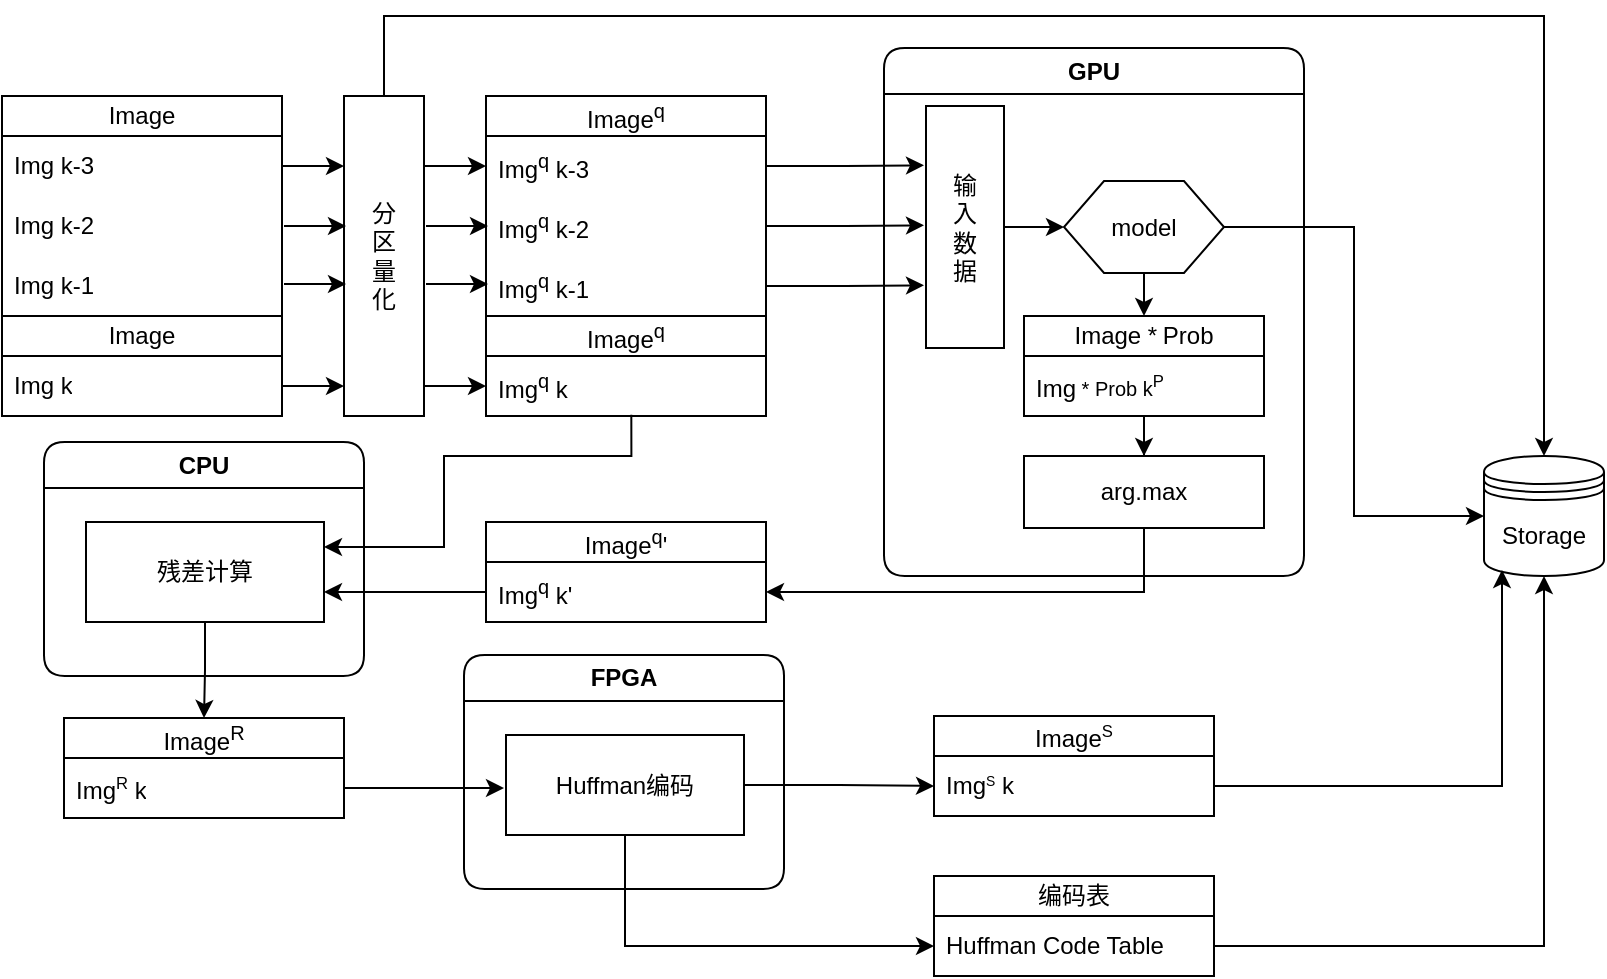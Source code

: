 <mxfile version="21.1.1" type="github">
  <diagram name="Page-1" id="8ce9d11a-91a2-4d17-14d8-a56ed91bf033">
    <mxGraphModel dx="875" dy="457" grid="1" gridSize="10" guides="1" tooltips="1" connect="1" arrows="1" fold="1" page="1" pageScale="1" pageWidth="1100" pageHeight="850" background="none" math="0" shadow="0">
      <root>
        <mxCell id="0" />
        <mxCell id="1" parent="0" />
        <mxCell id="FNZ7fBpOuX21M7Q4hbkI-1" value="Image&lt;sup&gt;q&lt;/sup&gt;" style="swimlane;fontStyle=0;childLayout=stackLayout;horizontal=1;startSize=20;horizontalStack=0;resizeParent=1;resizeParentMax=0;resizeLast=0;collapsible=1;marginBottom=0;whiteSpace=wrap;html=1;" vertex="1" parent="1">
          <mxGeometry x="271" y="120" width="140" height="110" as="geometry">
            <mxRectangle x="270" y="120" width="80" height="30" as="alternateBounds" />
          </mxGeometry>
        </mxCell>
        <mxCell id="FNZ7fBpOuX21M7Q4hbkI-48" style="edgeStyle=orthogonalEdgeStyle;rounded=0;orthogonalLoop=1;jettySize=auto;html=1;exitX=1;exitY=0.5;exitDx=0;exitDy=0;" edge="1" parent="FNZ7fBpOuX21M7Q4hbkI-1" source="FNZ7fBpOuX21M7Q4hbkI-2">
          <mxGeometry relative="1" as="geometry">
            <mxPoint x="219" y="34.667" as="targetPoint" />
          </mxGeometry>
        </mxCell>
        <mxCell id="FNZ7fBpOuX21M7Q4hbkI-2" value="Img&lt;sup&gt;q&lt;/sup&gt; k-3" style="text;strokeColor=none;fillColor=none;align=left;verticalAlign=middle;spacingLeft=4;spacingRight=4;overflow=hidden;points=[[0,0.5],[1,0.5]];portConstraint=eastwest;rotatable=0;whiteSpace=wrap;html=1;" vertex="1" parent="FNZ7fBpOuX21M7Q4hbkI-1">
          <mxGeometry y="20" width="140" height="30" as="geometry" />
        </mxCell>
        <mxCell id="FNZ7fBpOuX21M7Q4hbkI-47" style="edgeStyle=orthogonalEdgeStyle;rounded=0;orthogonalLoop=1;jettySize=auto;html=1;exitX=1;exitY=0.5;exitDx=0;exitDy=0;" edge="1" parent="FNZ7fBpOuX21M7Q4hbkI-1" source="FNZ7fBpOuX21M7Q4hbkI-3">
          <mxGeometry relative="1" as="geometry">
            <mxPoint x="219" y="64.667" as="targetPoint" />
          </mxGeometry>
        </mxCell>
        <mxCell id="FNZ7fBpOuX21M7Q4hbkI-3" value="Img&lt;sup&gt;q&lt;/sup&gt; k-2" style="text;strokeColor=none;fillColor=none;align=left;verticalAlign=middle;spacingLeft=4;spacingRight=4;overflow=hidden;points=[[0,0.5],[1,0.5]];portConstraint=eastwest;rotatable=0;whiteSpace=wrap;html=1;" vertex="1" parent="FNZ7fBpOuX21M7Q4hbkI-1">
          <mxGeometry y="50" width="140" height="30" as="geometry" />
        </mxCell>
        <mxCell id="FNZ7fBpOuX21M7Q4hbkI-46" style="edgeStyle=orthogonalEdgeStyle;rounded=0;orthogonalLoop=1;jettySize=auto;html=1;exitX=1;exitY=0.5;exitDx=0;exitDy=0;" edge="1" parent="FNZ7fBpOuX21M7Q4hbkI-1" source="FNZ7fBpOuX21M7Q4hbkI-4">
          <mxGeometry relative="1" as="geometry">
            <mxPoint x="219" y="94.667" as="targetPoint" />
          </mxGeometry>
        </mxCell>
        <mxCell id="FNZ7fBpOuX21M7Q4hbkI-4" value="Img&lt;sup&gt;q&lt;/sup&gt; k-1" style="text;strokeColor=none;fillColor=none;align=left;verticalAlign=middle;spacingLeft=4;spacingRight=4;overflow=hidden;points=[[0,0.5],[1,0.5]];portConstraint=eastwest;rotatable=0;whiteSpace=wrap;html=1;" vertex="1" parent="FNZ7fBpOuX21M7Q4hbkI-1">
          <mxGeometry y="80" width="140" height="30" as="geometry" />
        </mxCell>
        <mxCell id="FNZ7fBpOuX21M7Q4hbkI-6" value="Image" style="swimlane;fontStyle=0;childLayout=stackLayout;horizontal=1;startSize=20;horizontalStack=0;resizeParent=1;resizeParentMax=0;resizeLast=0;collapsible=1;marginBottom=0;whiteSpace=wrap;html=1;" vertex="1" parent="1">
          <mxGeometry x="29" y="120" width="140" height="110" as="geometry">
            <mxRectangle x="270" y="120" width="80" height="30" as="alternateBounds" />
          </mxGeometry>
        </mxCell>
        <mxCell id="FNZ7fBpOuX21M7Q4hbkI-7" value="Img k-3" style="text;strokeColor=none;fillColor=none;align=left;verticalAlign=middle;spacingLeft=4;spacingRight=4;overflow=hidden;points=[[0,0.5],[1,0.5]];portConstraint=eastwest;rotatable=0;whiteSpace=wrap;html=1;" vertex="1" parent="FNZ7fBpOuX21M7Q4hbkI-6">
          <mxGeometry y="20" width="140" height="30" as="geometry" />
        </mxCell>
        <mxCell id="FNZ7fBpOuX21M7Q4hbkI-8" value="Img k-2" style="text;strokeColor=none;fillColor=none;align=left;verticalAlign=middle;spacingLeft=4;spacingRight=4;overflow=hidden;points=[[0,0.5],[1,0.5]];portConstraint=eastwest;rotatable=0;whiteSpace=wrap;html=1;" vertex="1" parent="FNZ7fBpOuX21M7Q4hbkI-6">
          <mxGeometry y="50" width="140" height="30" as="geometry" />
        </mxCell>
        <mxCell id="FNZ7fBpOuX21M7Q4hbkI-9" value="Img k-1" style="text;strokeColor=none;fillColor=none;align=left;verticalAlign=middle;spacingLeft=4;spacingRight=4;overflow=hidden;points=[[0,0.5],[1,0.5]];portConstraint=eastwest;rotatable=0;whiteSpace=wrap;html=1;" vertex="1" parent="FNZ7fBpOuX21M7Q4hbkI-6">
          <mxGeometry y="80" width="140" height="30" as="geometry" />
        </mxCell>
        <mxCell id="FNZ7fBpOuX21M7Q4hbkI-78" style="edgeStyle=orthogonalEdgeStyle;rounded=0;orthogonalLoop=1;jettySize=auto;html=1;exitX=0.5;exitY=0;exitDx=0;exitDy=0;entryX=0.5;entryY=0;entryDx=0;entryDy=0;" edge="1" parent="1" source="FNZ7fBpOuX21M7Q4hbkI-10" target="FNZ7fBpOuX21M7Q4hbkI-75">
          <mxGeometry relative="1" as="geometry">
            <Array as="points">
              <mxPoint x="220" y="80" />
              <mxPoint x="800" y="80" />
            </Array>
          </mxGeometry>
        </mxCell>
        <mxCell id="FNZ7fBpOuX21M7Q4hbkI-10" value="分&lt;br&gt;区&lt;br&gt;量&lt;br&gt;化" style="rounded=0;whiteSpace=wrap;html=1;" vertex="1" parent="1">
          <mxGeometry x="200" y="120" width="40" height="160" as="geometry" />
        </mxCell>
        <mxCell id="FNZ7fBpOuX21M7Q4hbkI-11" value="" style="endArrow=classic;html=1;rounded=0;exitX=1;exitY=0.5;exitDx=0;exitDy=0;" edge="1" parent="1" source="FNZ7fBpOuX21M7Q4hbkI-7">
          <mxGeometry width="50" height="50" relative="1" as="geometry">
            <mxPoint x="440" y="230" as="sourcePoint" />
            <mxPoint x="200" y="155" as="targetPoint" />
          </mxGeometry>
        </mxCell>
        <mxCell id="FNZ7fBpOuX21M7Q4hbkI-12" value="" style="endArrow=classic;html=1;rounded=0;exitX=1;exitY=0.5;exitDx=0;exitDy=0;" edge="1" parent="1">
          <mxGeometry width="50" height="50" relative="1" as="geometry">
            <mxPoint x="170" y="185" as="sourcePoint" />
            <mxPoint x="201" y="185" as="targetPoint" />
          </mxGeometry>
        </mxCell>
        <mxCell id="FNZ7fBpOuX21M7Q4hbkI-13" value="" style="endArrow=classic;html=1;rounded=0;exitX=1;exitY=0.5;exitDx=0;exitDy=0;" edge="1" parent="1">
          <mxGeometry width="50" height="50" relative="1" as="geometry">
            <mxPoint x="170" y="214" as="sourcePoint" />
            <mxPoint x="201" y="214" as="targetPoint" />
          </mxGeometry>
        </mxCell>
        <mxCell id="FNZ7fBpOuX21M7Q4hbkI-14" value="" style="endArrow=classic;html=1;rounded=0;exitX=1;exitY=0.5;exitDx=0;exitDy=0;" edge="1" parent="1">
          <mxGeometry width="50" height="50" relative="1" as="geometry">
            <mxPoint x="240" y="155" as="sourcePoint" />
            <mxPoint x="271" y="155" as="targetPoint" />
          </mxGeometry>
        </mxCell>
        <mxCell id="FNZ7fBpOuX21M7Q4hbkI-15" value="" style="endArrow=classic;html=1;rounded=0;exitX=1;exitY=0.5;exitDx=0;exitDy=0;" edge="1" parent="1">
          <mxGeometry width="50" height="50" relative="1" as="geometry">
            <mxPoint x="241" y="185" as="sourcePoint" />
            <mxPoint x="272" y="185" as="targetPoint" />
          </mxGeometry>
        </mxCell>
        <mxCell id="FNZ7fBpOuX21M7Q4hbkI-16" value="" style="endArrow=classic;html=1;rounded=0;exitX=1;exitY=0.5;exitDx=0;exitDy=0;" edge="1" parent="1">
          <mxGeometry width="50" height="50" relative="1" as="geometry">
            <mxPoint x="241" y="214" as="sourcePoint" />
            <mxPoint x="272" y="214" as="targetPoint" />
          </mxGeometry>
        </mxCell>
        <mxCell id="FNZ7fBpOuX21M7Q4hbkI-62" style="edgeStyle=orthogonalEdgeStyle;rounded=0;orthogonalLoop=1;jettySize=auto;html=1;entryX=1;entryY=0.25;entryDx=0;entryDy=0;exitX=0.519;exitY=0.978;exitDx=0;exitDy=0;exitPerimeter=0;" edge="1" parent="1" source="FNZ7fBpOuX21M7Q4hbkI-19" target="FNZ7fBpOuX21M7Q4hbkI-59">
          <mxGeometry relative="1" as="geometry">
            <Array as="points">
              <mxPoint x="344" y="300" />
              <mxPoint x="250" y="300" />
              <mxPoint x="250" y="346" />
            </Array>
          </mxGeometry>
        </mxCell>
        <mxCell id="FNZ7fBpOuX21M7Q4hbkI-18" value="Image&lt;sup&gt;q&lt;/sup&gt;" style="swimlane;fontStyle=0;childLayout=stackLayout;horizontal=1;startSize=20;horizontalStack=0;resizeParent=1;resizeParentMax=0;resizeLast=0;collapsible=1;marginBottom=0;whiteSpace=wrap;html=1;" vertex="1" parent="1">
          <mxGeometry x="271" y="230" width="140" height="50" as="geometry">
            <mxRectangle x="270" y="120" width="80" height="30" as="alternateBounds" />
          </mxGeometry>
        </mxCell>
        <mxCell id="FNZ7fBpOuX21M7Q4hbkI-22" value="Image" style="swimlane;fontStyle=0;childLayout=stackLayout;horizontal=1;startSize=20;horizontalStack=0;resizeParent=1;resizeParentMax=0;resizeLast=0;collapsible=1;marginBottom=0;whiteSpace=wrap;html=1;" vertex="1" parent="1">
          <mxGeometry x="29" y="230" width="140" height="50" as="geometry">
            <mxRectangle x="270" y="120" width="80" height="30" as="alternateBounds" />
          </mxGeometry>
        </mxCell>
        <mxCell id="FNZ7fBpOuX21M7Q4hbkI-23" value="Img k" style="text;strokeColor=none;fillColor=none;align=left;verticalAlign=middle;spacingLeft=4;spacingRight=4;overflow=hidden;points=[[0,0.5],[1,0.5]];portConstraint=eastwest;rotatable=0;whiteSpace=wrap;html=1;" vertex="1" parent="FNZ7fBpOuX21M7Q4hbkI-22">
          <mxGeometry y="20" width="140" height="30" as="geometry" />
        </mxCell>
        <mxCell id="FNZ7fBpOuX21M7Q4hbkI-27" value="" style="endArrow=classic;html=1;rounded=0;exitX=1;exitY=0.5;exitDx=0;exitDy=0;" edge="1" parent="1" source="FNZ7fBpOuX21M7Q4hbkI-23">
          <mxGeometry width="50" height="50" relative="1" as="geometry">
            <mxPoint x="440" y="340" as="sourcePoint" />
            <mxPoint x="200" y="265" as="targetPoint" />
          </mxGeometry>
        </mxCell>
        <mxCell id="FNZ7fBpOuX21M7Q4hbkI-30" value="" style="endArrow=classic;html=1;rounded=0;exitX=1;exitY=0.5;exitDx=0;exitDy=0;" edge="1" parent="1">
          <mxGeometry width="50" height="50" relative="1" as="geometry">
            <mxPoint x="240" y="265" as="sourcePoint" />
            <mxPoint x="271" y="265" as="targetPoint" />
          </mxGeometry>
        </mxCell>
        <mxCell id="FNZ7fBpOuX21M7Q4hbkI-33" value="GPU" style="swimlane;whiteSpace=wrap;html=1;rounded=1;startSize=23;" vertex="1" parent="1">
          <mxGeometry x="470" y="96" width="210" height="264" as="geometry" />
        </mxCell>
        <mxCell id="FNZ7fBpOuX21M7Q4hbkI-42" style="edgeStyle=orthogonalEdgeStyle;rounded=0;orthogonalLoop=1;jettySize=auto;html=1;exitX=1;exitY=0.5;exitDx=0;exitDy=0;entryX=0;entryY=0.5;entryDx=0;entryDy=0;" edge="1" parent="FNZ7fBpOuX21M7Q4hbkI-33" source="FNZ7fBpOuX21M7Q4hbkI-35" target="FNZ7fBpOuX21M7Q4hbkI-41">
          <mxGeometry relative="1" as="geometry" />
        </mxCell>
        <mxCell id="FNZ7fBpOuX21M7Q4hbkI-35" value="输&lt;br&gt;入&lt;br&gt;数&lt;br&gt;据" style="rounded=0;whiteSpace=wrap;html=1;" vertex="1" parent="FNZ7fBpOuX21M7Q4hbkI-33">
          <mxGeometry x="21" y="29" width="39" height="121" as="geometry" />
        </mxCell>
        <mxCell id="FNZ7fBpOuX21M7Q4hbkI-40" style="edgeStyle=orthogonalEdgeStyle;rounded=0;orthogonalLoop=1;jettySize=auto;html=1;exitX=0.5;exitY=1;exitDx=0;exitDy=0;" edge="1" parent="FNZ7fBpOuX21M7Q4hbkI-33" source="FNZ7fBpOuX21M7Q4hbkI-35" target="FNZ7fBpOuX21M7Q4hbkI-35">
          <mxGeometry relative="1" as="geometry" />
        </mxCell>
        <mxCell id="FNZ7fBpOuX21M7Q4hbkI-51" style="edgeStyle=orthogonalEdgeStyle;rounded=0;orthogonalLoop=1;jettySize=auto;html=1;exitX=0.5;exitY=1;exitDx=0;exitDy=0;entryX=0.5;entryY=0;entryDx=0;entryDy=0;" edge="1" parent="FNZ7fBpOuX21M7Q4hbkI-33" source="FNZ7fBpOuX21M7Q4hbkI-41" target="FNZ7fBpOuX21M7Q4hbkI-49">
          <mxGeometry relative="1" as="geometry" />
        </mxCell>
        <mxCell id="FNZ7fBpOuX21M7Q4hbkI-41" value="model" style="shape=hexagon;perimeter=hexagonPerimeter2;whiteSpace=wrap;html=1;fixedSize=1;" vertex="1" parent="FNZ7fBpOuX21M7Q4hbkI-33">
          <mxGeometry x="90" y="66.5" width="80" height="46" as="geometry" />
        </mxCell>
        <mxCell id="FNZ7fBpOuX21M7Q4hbkI-53" value="" style="edgeStyle=orthogonalEdgeStyle;rounded=0;orthogonalLoop=1;jettySize=auto;html=1;" edge="1" parent="FNZ7fBpOuX21M7Q4hbkI-33" source="FNZ7fBpOuX21M7Q4hbkI-49" target="FNZ7fBpOuX21M7Q4hbkI-52">
          <mxGeometry relative="1" as="geometry" />
        </mxCell>
        <mxCell id="FNZ7fBpOuX21M7Q4hbkI-49" value="Image *&lt;span style=&quot;font-size: 10px;&quot;&gt; &lt;/span&gt;Prob" style="swimlane;fontStyle=0;childLayout=stackLayout;horizontal=1;startSize=20;horizontalStack=0;resizeParent=1;resizeParentMax=0;resizeLast=0;collapsible=1;marginBottom=0;whiteSpace=wrap;html=1;" vertex="1" parent="FNZ7fBpOuX21M7Q4hbkI-33">
          <mxGeometry x="70" y="134" width="120" height="50" as="geometry">
            <mxRectangle x="270" y="120" width="80" height="30" as="alternateBounds" />
          </mxGeometry>
        </mxCell>
        <mxCell id="FNZ7fBpOuX21M7Q4hbkI-50" value="Img&lt;span style=&quot;font-size: 10px;&quot;&gt;&amp;nbsp;* Prob k&lt;sup&gt;P&lt;/sup&gt;&lt;/span&gt;" style="text;strokeColor=none;fillColor=none;align=left;verticalAlign=middle;spacingLeft=4;spacingRight=4;overflow=hidden;points=[[0,0.5],[1,0.5]];portConstraint=eastwest;rotatable=0;whiteSpace=wrap;html=1;" vertex="1" parent="FNZ7fBpOuX21M7Q4hbkI-49">
          <mxGeometry y="20" width="120" height="30" as="geometry" />
        </mxCell>
        <mxCell id="FNZ7fBpOuX21M7Q4hbkI-55" style="edgeStyle=orthogonalEdgeStyle;rounded=0;orthogonalLoop=1;jettySize=auto;html=1;exitX=0.5;exitY=1;exitDx=0;exitDy=0;" edge="1" parent="FNZ7fBpOuX21M7Q4hbkI-33" source="FNZ7fBpOuX21M7Q4hbkI-52">
          <mxGeometry relative="1" as="geometry">
            <mxPoint x="130" y="240.333" as="targetPoint" />
          </mxGeometry>
        </mxCell>
        <mxCell id="FNZ7fBpOuX21M7Q4hbkI-52" value="arg.max" style="rounded=0;whiteSpace=wrap;html=1;" vertex="1" parent="FNZ7fBpOuX21M7Q4hbkI-33">
          <mxGeometry x="70" y="204" width="120" height="36" as="geometry" />
        </mxCell>
        <mxCell id="FNZ7fBpOuX21M7Q4hbkI-54" value="CPU" style="swimlane;whiteSpace=wrap;html=1;rounded=1;" vertex="1" parent="1">
          <mxGeometry x="50" y="293" width="160" height="117" as="geometry" />
        </mxCell>
        <mxCell id="FNZ7fBpOuX21M7Q4hbkI-59" value="残差计算" style="rounded=0;whiteSpace=wrap;html=1;" vertex="1" parent="FNZ7fBpOuX21M7Q4hbkI-54">
          <mxGeometry x="21" y="40" width="119" height="50" as="geometry" />
        </mxCell>
        <mxCell id="FNZ7fBpOuX21M7Q4hbkI-56" value="Image&lt;sup&gt;q&lt;/sup&gt;&#39;" style="swimlane;fontStyle=0;childLayout=stackLayout;horizontal=1;startSize=20;horizontalStack=0;resizeParent=1;resizeParentMax=0;resizeLast=0;collapsible=1;marginBottom=0;whiteSpace=wrap;html=1;" vertex="1" parent="1">
          <mxGeometry x="271" y="333" width="140" height="50" as="geometry">
            <mxRectangle x="270" y="120" width="80" height="30" as="alternateBounds" />
          </mxGeometry>
        </mxCell>
        <mxCell id="FNZ7fBpOuX21M7Q4hbkI-57" value="Img&lt;sup&gt;q&lt;/sup&gt; k&#39;" style="text;strokeColor=none;fillColor=none;align=left;verticalAlign=middle;spacingLeft=4;spacingRight=4;overflow=hidden;points=[[0,0.5],[1,0.5]];portConstraint=eastwest;rotatable=0;whiteSpace=wrap;html=1;" vertex="1" parent="FNZ7fBpOuX21M7Q4hbkI-56">
          <mxGeometry y="20" width="140" height="30" as="geometry" />
        </mxCell>
        <mxCell id="FNZ7fBpOuX21M7Q4hbkI-58" style="edgeStyle=orthogonalEdgeStyle;rounded=0;orthogonalLoop=1;jettySize=auto;html=1;exitX=0.5;exitY=1;exitDx=0;exitDy=0;entryX=1;entryY=0.5;entryDx=0;entryDy=0;" edge="1" parent="1" source="FNZ7fBpOuX21M7Q4hbkI-52" target="FNZ7fBpOuX21M7Q4hbkI-57">
          <mxGeometry relative="1" as="geometry" />
        </mxCell>
        <mxCell id="FNZ7fBpOuX21M7Q4hbkI-60" style="edgeStyle=orthogonalEdgeStyle;rounded=0;orthogonalLoop=1;jettySize=auto;html=1;exitX=0;exitY=0.5;exitDx=0;exitDy=0;" edge="1" parent="1" source="FNZ7fBpOuX21M7Q4hbkI-57">
          <mxGeometry relative="1" as="geometry">
            <mxPoint x="190" y="368" as="targetPoint" />
          </mxGeometry>
        </mxCell>
        <mxCell id="FNZ7fBpOuX21M7Q4hbkI-19" value="Img&lt;sup&gt;q&lt;/sup&gt; k" style="text;strokeColor=none;fillColor=none;align=left;verticalAlign=middle;spacingLeft=4;spacingRight=4;overflow=hidden;points=[[0,0.5],[1,0.5]];portConstraint=eastwest;rotatable=0;whiteSpace=wrap;html=1;" vertex="1" parent="1">
          <mxGeometry x="271" y="250" width="140" height="30" as="geometry" />
        </mxCell>
        <mxCell id="FNZ7fBpOuX21M7Q4hbkI-63" value="Image&lt;sup&gt;R&lt;/sup&gt;" style="swimlane;fontStyle=0;childLayout=stackLayout;horizontal=1;startSize=20;horizontalStack=0;resizeParent=1;resizeParentMax=0;resizeLast=0;collapsible=1;marginBottom=0;whiteSpace=wrap;html=1;" vertex="1" parent="1">
          <mxGeometry x="60" y="431" width="140" height="50" as="geometry">
            <mxRectangle x="270" y="120" width="80" height="30" as="alternateBounds" />
          </mxGeometry>
        </mxCell>
        <mxCell id="FNZ7fBpOuX21M7Q4hbkI-64" value="Img&lt;span style=&quot;font-size: 10px;&quot;&gt;&lt;sup&gt;R&lt;/sup&gt;&lt;/span&gt;&amp;nbsp;k" style="text;strokeColor=none;fillColor=none;align=left;verticalAlign=middle;spacingLeft=4;spacingRight=4;overflow=hidden;points=[[0,0.5],[1,0.5]];portConstraint=eastwest;rotatable=0;whiteSpace=wrap;html=1;" vertex="1" parent="FNZ7fBpOuX21M7Q4hbkI-63">
          <mxGeometry y="20" width="140" height="30" as="geometry" />
        </mxCell>
        <mxCell id="FNZ7fBpOuX21M7Q4hbkI-65" style="edgeStyle=orthogonalEdgeStyle;rounded=0;orthogonalLoop=1;jettySize=auto;html=1;exitX=0.5;exitY=1;exitDx=0;exitDy=0;" edge="1" parent="1" source="FNZ7fBpOuX21M7Q4hbkI-59" target="FNZ7fBpOuX21M7Q4hbkI-63">
          <mxGeometry relative="1" as="geometry" />
        </mxCell>
        <mxCell id="FNZ7fBpOuX21M7Q4hbkI-66" value="FPGA" style="swimlane;whiteSpace=wrap;html=1;rounded=1;" vertex="1" parent="1">
          <mxGeometry x="260" y="399.5" width="160" height="117" as="geometry" />
        </mxCell>
        <mxCell id="FNZ7fBpOuX21M7Q4hbkI-67" value="Huffman编码" style="rounded=0;whiteSpace=wrap;html=1;" vertex="1" parent="FNZ7fBpOuX21M7Q4hbkI-66">
          <mxGeometry x="21" y="40" width="119" height="50" as="geometry" />
        </mxCell>
        <mxCell id="FNZ7fBpOuX21M7Q4hbkI-68" value="" style="edgeStyle=orthogonalEdgeStyle;rounded=0;orthogonalLoop=1;jettySize=auto;html=1;" edge="1" parent="1" source="FNZ7fBpOuX21M7Q4hbkI-64">
          <mxGeometry relative="1" as="geometry">
            <mxPoint x="280" y="466" as="targetPoint" />
          </mxGeometry>
        </mxCell>
        <mxCell id="FNZ7fBpOuX21M7Q4hbkI-69" value="Image&lt;span style=&quot;font-size: 10px;&quot;&gt;&lt;sup&gt;S&lt;/sup&gt;&lt;/span&gt;" style="swimlane;fontStyle=0;childLayout=stackLayout;horizontal=1;startSize=20;horizontalStack=0;resizeParent=1;resizeParentMax=0;resizeLast=0;collapsible=1;marginBottom=0;whiteSpace=wrap;html=1;" vertex="1" parent="1">
          <mxGeometry x="495" y="430" width="140" height="50" as="geometry">
            <mxRectangle x="270" y="120" width="80" height="30" as="alternateBounds" />
          </mxGeometry>
        </mxCell>
        <mxCell id="FNZ7fBpOuX21M7Q4hbkI-70" value="Img&lt;span style=&quot;font-size: 8.333px;&quot;&gt;&lt;sup&gt;S&lt;/sup&gt;&lt;/span&gt;&amp;nbsp;k" style="text;strokeColor=none;fillColor=none;align=left;verticalAlign=middle;spacingLeft=4;spacingRight=4;overflow=hidden;points=[[0,0.5],[1,0.5]];portConstraint=eastwest;rotatable=0;whiteSpace=wrap;html=1;" vertex="1" parent="FNZ7fBpOuX21M7Q4hbkI-69">
          <mxGeometry y="20" width="140" height="30" as="geometry" />
        </mxCell>
        <mxCell id="FNZ7fBpOuX21M7Q4hbkI-71" value="" style="edgeStyle=orthogonalEdgeStyle;rounded=0;orthogonalLoop=1;jettySize=auto;html=1;" edge="1" parent="1" source="FNZ7fBpOuX21M7Q4hbkI-67" target="FNZ7fBpOuX21M7Q4hbkI-70">
          <mxGeometry relative="1" as="geometry" />
        </mxCell>
        <mxCell id="FNZ7fBpOuX21M7Q4hbkI-73" value="编码表" style="swimlane;fontStyle=0;childLayout=stackLayout;horizontal=1;startSize=20;horizontalStack=0;resizeParent=1;resizeParentMax=0;resizeLast=0;collapsible=1;marginBottom=0;whiteSpace=wrap;html=1;" vertex="1" parent="1">
          <mxGeometry x="495" y="510" width="140" height="50" as="geometry">
            <mxRectangle x="270" y="120" width="80" height="30" as="alternateBounds" />
          </mxGeometry>
        </mxCell>
        <mxCell id="FNZ7fBpOuX21M7Q4hbkI-74" value="Huffman Code Table" style="text;strokeColor=none;fillColor=none;align=left;verticalAlign=middle;spacingLeft=4;spacingRight=4;overflow=hidden;points=[[0,0.5],[1,0.5]];portConstraint=eastwest;rotatable=0;whiteSpace=wrap;html=1;" vertex="1" parent="FNZ7fBpOuX21M7Q4hbkI-73">
          <mxGeometry y="20" width="140" height="30" as="geometry" />
        </mxCell>
        <mxCell id="FNZ7fBpOuX21M7Q4hbkI-72" style="edgeStyle=orthogonalEdgeStyle;rounded=0;orthogonalLoop=1;jettySize=auto;html=1;exitX=0.5;exitY=1;exitDx=0;exitDy=0;entryX=0;entryY=0.5;entryDx=0;entryDy=0;" edge="1" parent="1" source="FNZ7fBpOuX21M7Q4hbkI-67" target="FNZ7fBpOuX21M7Q4hbkI-74">
          <mxGeometry relative="1" as="geometry">
            <mxPoint x="460" y="594.667" as="targetPoint" />
          </mxGeometry>
        </mxCell>
        <mxCell id="FNZ7fBpOuX21M7Q4hbkI-75" value="Storage" style="shape=datastore;whiteSpace=wrap;html=1;" vertex="1" parent="1">
          <mxGeometry x="770" y="300" width="60" height="60" as="geometry" />
        </mxCell>
        <mxCell id="FNZ7fBpOuX21M7Q4hbkI-76" style="edgeStyle=orthogonalEdgeStyle;rounded=0;orthogonalLoop=1;jettySize=auto;html=1;exitX=1;exitY=0.5;exitDx=0;exitDy=0;entryX=0.15;entryY=0.95;entryDx=0;entryDy=0;entryPerimeter=0;" edge="1" parent="1" source="FNZ7fBpOuX21M7Q4hbkI-70" target="FNZ7fBpOuX21M7Q4hbkI-75">
          <mxGeometry relative="1" as="geometry" />
        </mxCell>
        <mxCell id="FNZ7fBpOuX21M7Q4hbkI-77" style="edgeStyle=orthogonalEdgeStyle;rounded=0;orthogonalLoop=1;jettySize=auto;html=1;exitX=1;exitY=0.5;exitDx=0;exitDy=0;entryX=0.5;entryY=1;entryDx=0;entryDy=0;" edge="1" parent="1" source="FNZ7fBpOuX21M7Q4hbkI-74" target="FNZ7fBpOuX21M7Q4hbkI-75">
          <mxGeometry relative="1" as="geometry" />
        </mxCell>
        <mxCell id="FNZ7fBpOuX21M7Q4hbkI-79" style="edgeStyle=orthogonalEdgeStyle;rounded=0;orthogonalLoop=1;jettySize=auto;html=1;exitX=1;exitY=0.5;exitDx=0;exitDy=0;entryX=0;entryY=0.5;entryDx=0;entryDy=0;" edge="1" parent="1" source="FNZ7fBpOuX21M7Q4hbkI-41" target="FNZ7fBpOuX21M7Q4hbkI-75">
          <mxGeometry relative="1" as="geometry" />
        </mxCell>
      </root>
    </mxGraphModel>
  </diagram>
</mxfile>
